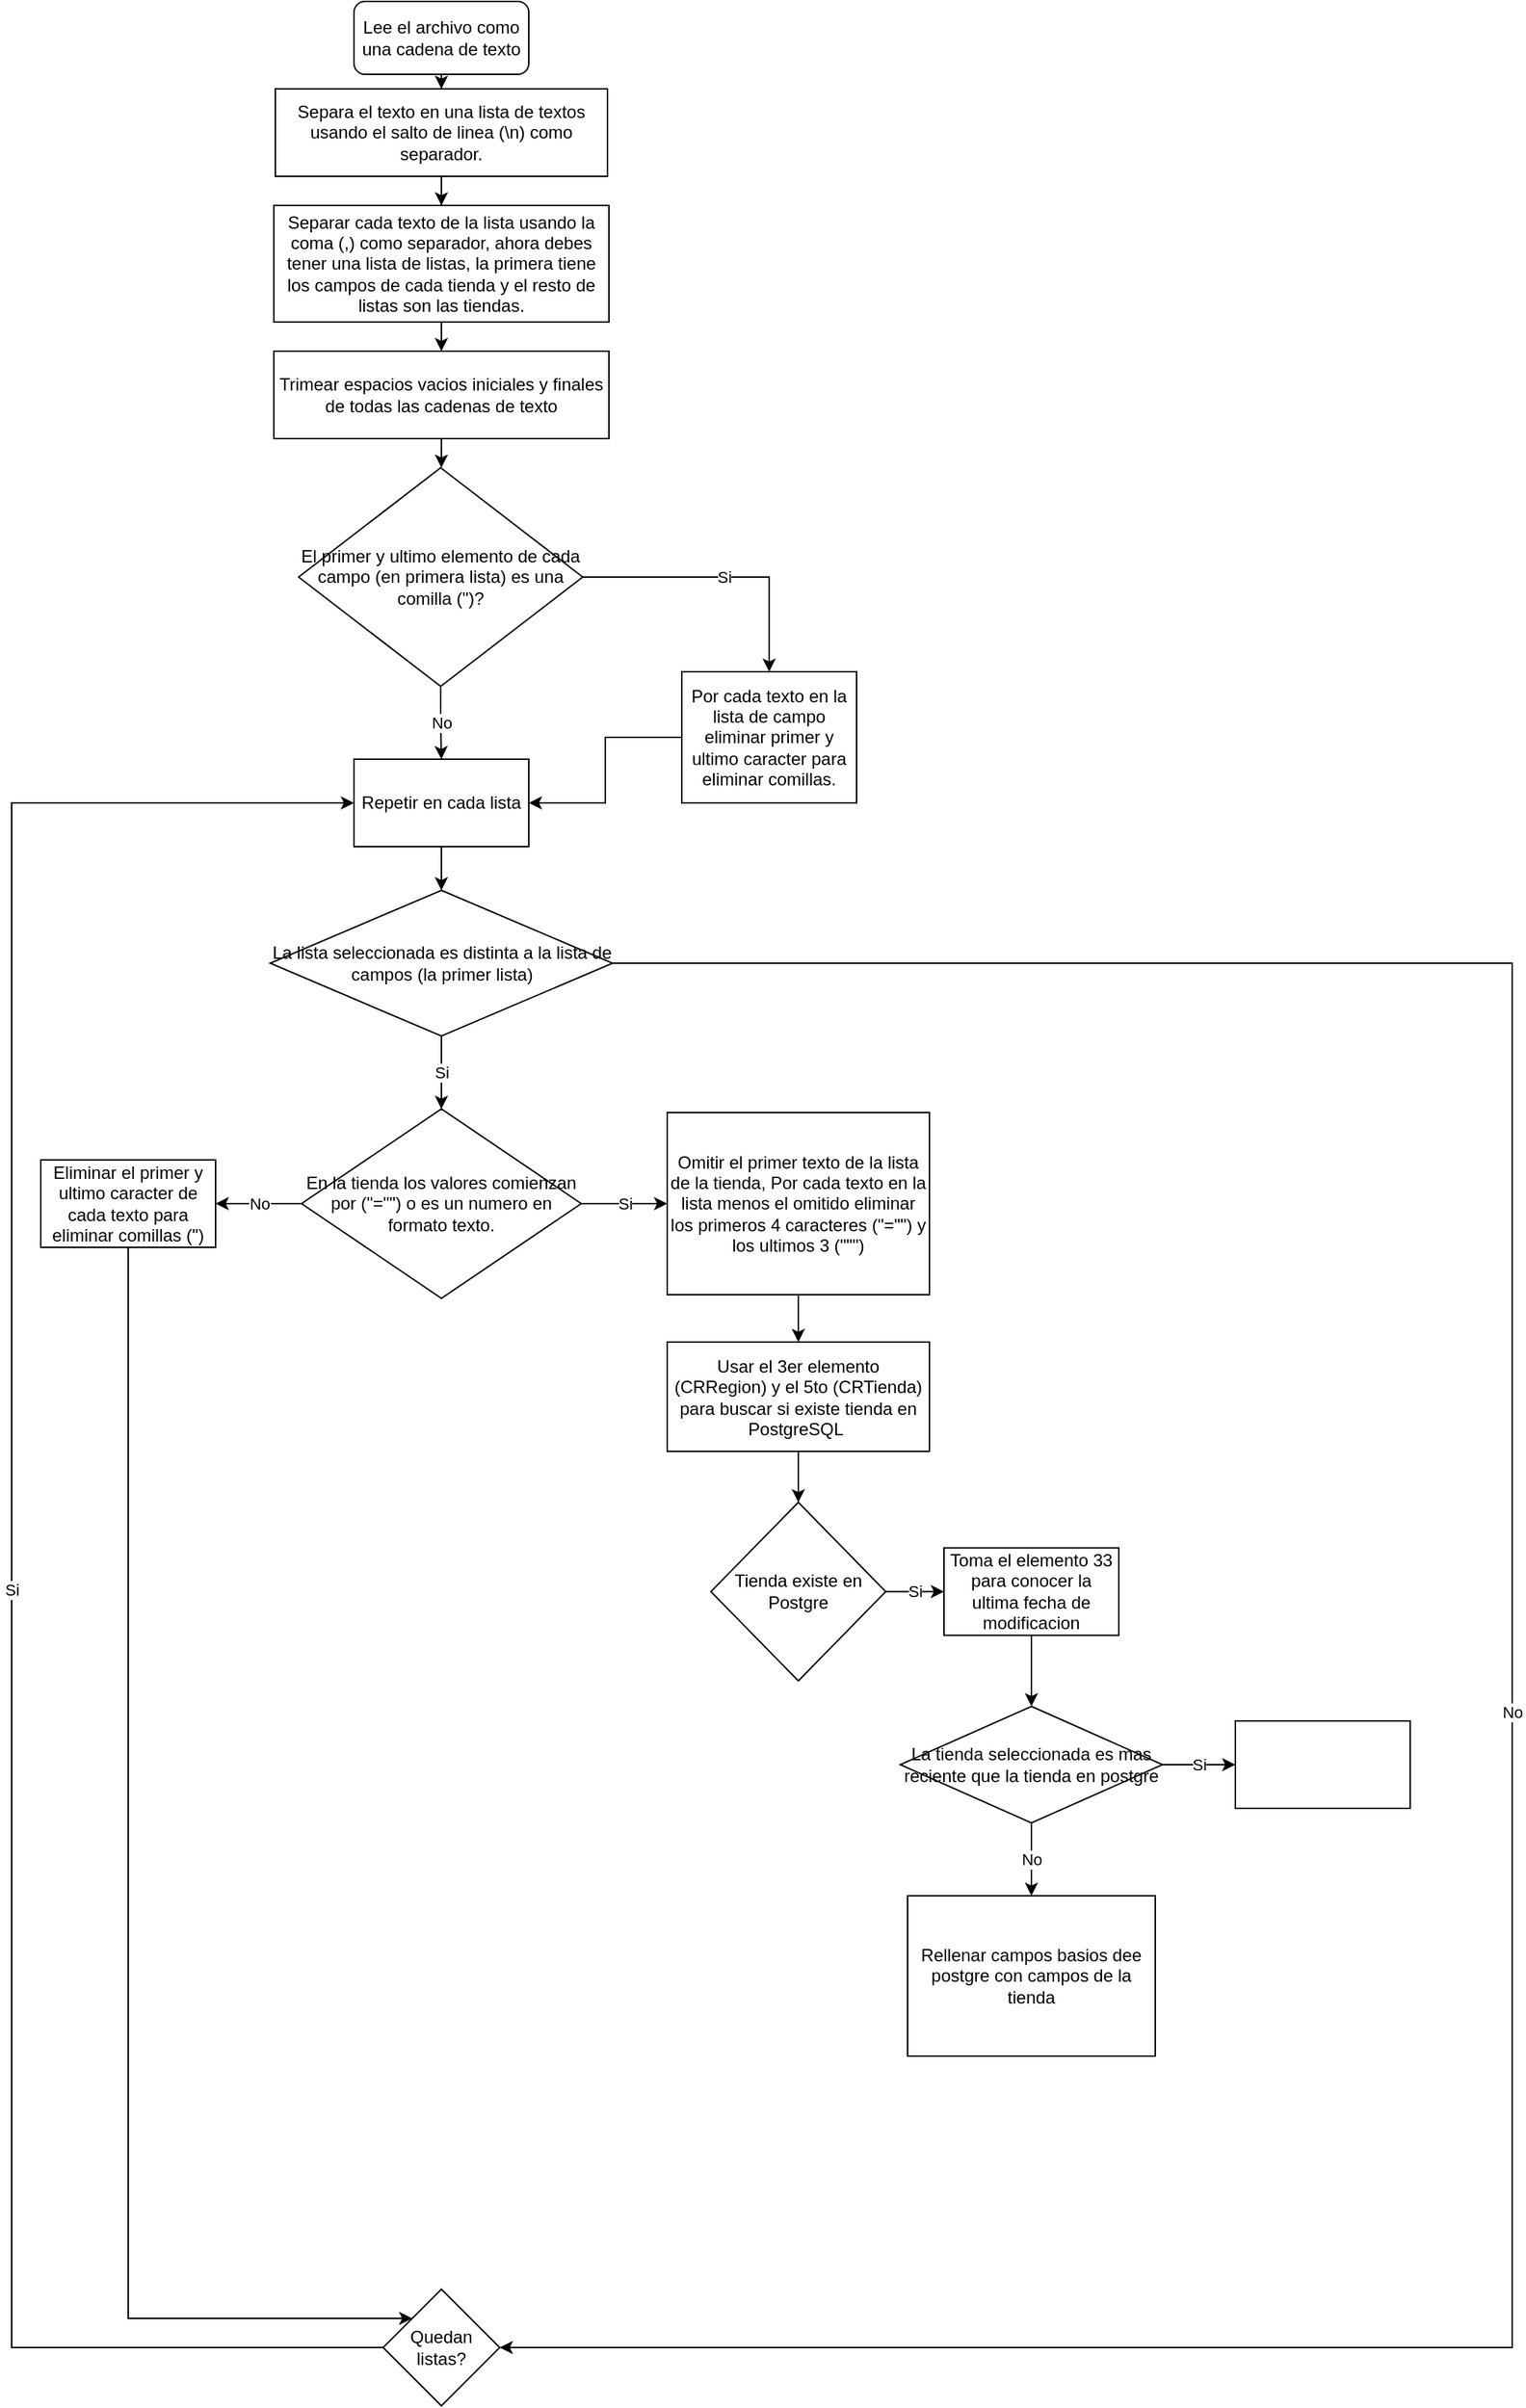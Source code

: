 <mxfile version="25.0.3">
  <diagram name="Page-1" id="QiGNwmnF0ydiQjV3WvcA">
    <mxGraphModel dx="775" dy="399" grid="1" gridSize="10" guides="1" tooltips="1" connect="1" arrows="1" fold="1" page="1" pageScale="1" pageWidth="850" pageHeight="1100" math="0" shadow="0">
      <root>
        <mxCell id="0" />
        <mxCell id="1" parent="0" />
        <mxCell id="hOekY8qDoX06iNIJRlEA-7" style="edgeStyle=orthogonalEdgeStyle;rounded=0;orthogonalLoop=1;jettySize=auto;html=1;entryX=0.5;entryY=0;entryDx=0;entryDy=0;" edge="1" parent="1" source="hOekY8qDoX06iNIJRlEA-1" target="hOekY8qDoX06iNIJRlEA-6">
          <mxGeometry relative="1" as="geometry" />
        </mxCell>
        <mxCell id="hOekY8qDoX06iNIJRlEA-1" value="Lee el archivo como una cadena de texto" style="rounded=1;whiteSpace=wrap;html=1;" vertex="1" parent="1">
          <mxGeometry x="365" y="10" width="120" height="50" as="geometry" />
        </mxCell>
        <mxCell id="hOekY8qDoX06iNIJRlEA-44" value="No" style="edgeStyle=orthogonalEdgeStyle;rounded=0;orthogonalLoop=1;jettySize=auto;html=1;entryX=1;entryY=0.5;entryDx=0;entryDy=0;" edge="1" parent="1" source="hOekY8qDoX06iNIJRlEA-4" target="hOekY8qDoX06iNIJRlEA-43">
          <mxGeometry relative="1" as="geometry" />
        </mxCell>
        <mxCell id="hOekY8qDoX06iNIJRlEA-58" value="Si" style="edgeStyle=orthogonalEdgeStyle;rounded=0;orthogonalLoop=1;jettySize=auto;html=1;entryX=0;entryY=0.5;entryDx=0;entryDy=0;" edge="1" parent="1" source="hOekY8qDoX06iNIJRlEA-4" target="hOekY8qDoX06iNIJRlEA-22">
          <mxGeometry relative="1" as="geometry" />
        </mxCell>
        <mxCell id="hOekY8qDoX06iNIJRlEA-4" value="En la tienda los valores comienzan por (&quot;=&quot;&quot;) o es un numero en formato texto." style="rhombus;whiteSpace=wrap;html=1;" vertex="1" parent="1">
          <mxGeometry x="329" y="770" width="192" height="130" as="geometry" />
        </mxCell>
        <mxCell id="hOekY8qDoX06iNIJRlEA-10" style="edgeStyle=orthogonalEdgeStyle;rounded=0;orthogonalLoop=1;jettySize=auto;html=1;entryX=0.5;entryY=0;entryDx=0;entryDy=0;" edge="1" parent="1" source="hOekY8qDoX06iNIJRlEA-6" target="hOekY8qDoX06iNIJRlEA-9">
          <mxGeometry relative="1" as="geometry" />
        </mxCell>
        <mxCell id="hOekY8qDoX06iNIJRlEA-6" value="Separa el texto en una lista de textos usando el salto de linea (\n) como separador." style="rounded=0;whiteSpace=wrap;html=1;" vertex="1" parent="1">
          <mxGeometry x="311" y="70" width="228" height="60" as="geometry" />
        </mxCell>
        <mxCell id="hOekY8qDoX06iNIJRlEA-12" style="edgeStyle=orthogonalEdgeStyle;rounded=0;orthogonalLoop=1;jettySize=auto;html=1;entryX=0.5;entryY=0;entryDx=0;entryDy=0;" edge="1" parent="1" source="hOekY8qDoX06iNIJRlEA-9" target="hOekY8qDoX06iNIJRlEA-11">
          <mxGeometry relative="1" as="geometry" />
        </mxCell>
        <mxCell id="hOekY8qDoX06iNIJRlEA-9" value="Separar cada texto de la lista usando la coma (,) como separador, ahora debes tener una lista de listas, la primera tiene los campos de cada tienda y el resto de listas son las tiendas." style="rounded=0;whiteSpace=wrap;html=1;" vertex="1" parent="1">
          <mxGeometry x="310" y="150" width="230" height="80" as="geometry" />
        </mxCell>
        <mxCell id="hOekY8qDoX06iNIJRlEA-16" style="edgeStyle=orthogonalEdgeStyle;rounded=0;orthogonalLoop=1;jettySize=auto;html=1;entryX=0.5;entryY=0;entryDx=0;entryDy=0;" edge="1" parent="1" source="hOekY8qDoX06iNIJRlEA-11" target="hOekY8qDoX06iNIJRlEA-14">
          <mxGeometry relative="1" as="geometry" />
        </mxCell>
        <mxCell id="hOekY8qDoX06iNIJRlEA-11" value="Trimear espacios vacios iniciales y finales de todas las cadenas de texto" style="rounded=0;whiteSpace=wrap;html=1;" vertex="1" parent="1">
          <mxGeometry x="310" y="250" width="230" height="60" as="geometry" />
        </mxCell>
        <mxCell id="hOekY8qDoX06iNIJRlEA-18" value="Si" style="edgeStyle=orthogonalEdgeStyle;rounded=0;orthogonalLoop=1;jettySize=auto;html=1;entryX=0.5;entryY=0;entryDx=0;entryDy=0;" edge="1" parent="1" source="hOekY8qDoX06iNIJRlEA-14" target="hOekY8qDoX06iNIJRlEA-17">
          <mxGeometry relative="1" as="geometry" />
        </mxCell>
        <mxCell id="hOekY8qDoX06iNIJRlEA-37" value="No" style="edgeStyle=orthogonalEdgeStyle;rounded=0;orthogonalLoop=1;jettySize=auto;html=1;entryX=0.5;entryY=0;entryDx=0;entryDy=0;" edge="1" parent="1" source="hOekY8qDoX06iNIJRlEA-14" target="hOekY8qDoX06iNIJRlEA-25">
          <mxGeometry relative="1" as="geometry" />
        </mxCell>
        <mxCell id="hOekY8qDoX06iNIJRlEA-14" value="El primer y ultimo elemento de cada campo (en primera lista) es una comilla (&quot;)?" style="rhombus;whiteSpace=wrap;html=1;" vertex="1" parent="1">
          <mxGeometry x="327" y="330" width="195" height="150" as="geometry" />
        </mxCell>
        <mxCell id="hOekY8qDoX06iNIJRlEA-38" style="edgeStyle=orthogonalEdgeStyle;rounded=0;orthogonalLoop=1;jettySize=auto;html=1;entryX=1;entryY=0.5;entryDx=0;entryDy=0;" edge="1" parent="1" source="hOekY8qDoX06iNIJRlEA-17" target="hOekY8qDoX06iNIJRlEA-25">
          <mxGeometry relative="1" as="geometry" />
        </mxCell>
        <mxCell id="hOekY8qDoX06iNIJRlEA-17" value="Por cada texto en la lista de campo eliminar primer y ultimo caracter para eliminar comillas." style="rounded=0;whiteSpace=wrap;html=1;" vertex="1" parent="1">
          <mxGeometry x="590" y="470" width="120" height="90" as="geometry" />
        </mxCell>
        <mxCell id="hOekY8qDoX06iNIJRlEA-59" style="edgeStyle=orthogonalEdgeStyle;rounded=0;orthogonalLoop=1;jettySize=auto;html=1;entryX=0.5;entryY=0;entryDx=0;entryDy=0;" edge="1" parent="1" source="hOekY8qDoX06iNIJRlEA-22" target="hOekY8qDoX06iNIJRlEA-56">
          <mxGeometry relative="1" as="geometry" />
        </mxCell>
        <mxCell id="hOekY8qDoX06iNIJRlEA-22" value="Omitir el primer texto de la lista de la tienda, Por cada texto en la lista menos el omitido eliminar los primeros 4 caracteres (&quot;=&quot;&quot;) y los ultimos 3 (&quot;&quot;&quot;)" style="rounded=0;whiteSpace=wrap;html=1;" vertex="1" parent="1">
          <mxGeometry x="580" y="772.5" width="180" height="125" as="geometry" />
        </mxCell>
        <mxCell id="hOekY8qDoX06iNIJRlEA-27" value="" style="edgeStyle=orthogonalEdgeStyle;rounded=0;orthogonalLoop=1;jettySize=auto;html=1;" edge="1" parent="1" source="hOekY8qDoX06iNIJRlEA-25" target="hOekY8qDoX06iNIJRlEA-26">
          <mxGeometry relative="1" as="geometry" />
        </mxCell>
        <mxCell id="hOekY8qDoX06iNIJRlEA-25" value="Repetir en cada lista" style="rounded=0;whiteSpace=wrap;html=1;" vertex="1" parent="1">
          <mxGeometry x="365" y="530" width="120" height="60" as="geometry" />
        </mxCell>
        <mxCell id="hOekY8qDoX06iNIJRlEA-28" value="Si" style="edgeStyle=orthogonalEdgeStyle;rounded=0;orthogonalLoop=1;jettySize=auto;html=1;entryX=0.5;entryY=0;entryDx=0;entryDy=0;" edge="1" parent="1" source="hOekY8qDoX06iNIJRlEA-26" target="hOekY8qDoX06iNIJRlEA-4">
          <mxGeometry relative="1" as="geometry" />
        </mxCell>
        <mxCell id="hOekY8qDoX06iNIJRlEA-26" value="La lista seleccionada es distinta a la lista de campos (la primer lista)" style="rhombus;whiteSpace=wrap;html=1;rounded=0;" vertex="1" parent="1">
          <mxGeometry x="307.5" y="620" width="235" height="100" as="geometry" />
        </mxCell>
        <mxCell id="hOekY8qDoX06iNIJRlEA-46" value="Si" style="edgeStyle=orthogonalEdgeStyle;rounded=0;orthogonalLoop=1;jettySize=auto;html=1;entryX=0;entryY=0.5;entryDx=0;entryDy=0;" edge="1" parent="1" source="hOekY8qDoX06iNIJRlEA-31" target="hOekY8qDoX06iNIJRlEA-25">
          <mxGeometry relative="1" as="geometry">
            <mxPoint x="140" y="700" as="targetPoint" />
            <Array as="points">
              <mxPoint x="130" y="1620" />
              <mxPoint x="130" y="560" />
            </Array>
          </mxGeometry>
        </mxCell>
        <mxCell id="hOekY8qDoX06iNIJRlEA-31" value="Quedan listas?" style="rhombus;whiteSpace=wrap;html=1;rounded=0;" vertex="1" parent="1">
          <mxGeometry x="385" y="1580" width="80" height="80" as="geometry" />
        </mxCell>
        <mxCell id="hOekY8qDoX06iNIJRlEA-40" value="No" style="edgeStyle=orthogonalEdgeStyle;rounded=0;orthogonalLoop=1;jettySize=auto;html=1;entryX=1;entryY=0.5;entryDx=0;entryDy=0;" edge="1" parent="1" source="hOekY8qDoX06iNIJRlEA-26" target="hOekY8qDoX06iNIJRlEA-31">
          <mxGeometry relative="1" as="geometry">
            <Array as="points">
              <mxPoint x="1160" y="670" />
              <mxPoint x="1160" y="1620" />
            </Array>
          </mxGeometry>
        </mxCell>
        <mxCell id="hOekY8qDoX06iNIJRlEA-45" style="edgeStyle=orthogonalEdgeStyle;rounded=0;orthogonalLoop=1;jettySize=auto;html=1;entryX=0;entryY=0;entryDx=0;entryDy=0;" edge="1" parent="1" source="hOekY8qDoX06iNIJRlEA-43" target="hOekY8qDoX06iNIJRlEA-31">
          <mxGeometry relative="1" as="geometry">
            <Array as="points">
              <mxPoint x="210" y="1600" />
            </Array>
          </mxGeometry>
        </mxCell>
        <mxCell id="hOekY8qDoX06iNIJRlEA-43" value="Eliminar el primer y ultimo caracter de cada texto para eliminar comillas (&quot;)" style="rounded=0;whiteSpace=wrap;html=1;" vertex="1" parent="1">
          <mxGeometry x="150" y="805" width="120" height="60" as="geometry" />
        </mxCell>
        <mxCell id="hOekY8qDoX06iNIJRlEA-61" value="" style="edgeStyle=orthogonalEdgeStyle;rounded=0;orthogonalLoop=1;jettySize=auto;html=1;" edge="1" parent="1" source="hOekY8qDoX06iNIJRlEA-56" target="hOekY8qDoX06iNIJRlEA-60">
          <mxGeometry relative="1" as="geometry" />
        </mxCell>
        <mxCell id="hOekY8qDoX06iNIJRlEA-56" value="Usar el 3er elemento (CRRegion) y el 5to (CRTienda) para buscar si existe tienda en PostgreSQL&amp;nbsp;" style="whiteSpace=wrap;html=1;" vertex="1" parent="1">
          <mxGeometry x="580" y="930" width="180" height="75" as="geometry" />
        </mxCell>
        <mxCell id="hOekY8qDoX06iNIJRlEA-65" value="Si" style="edgeStyle=orthogonalEdgeStyle;rounded=0;orthogonalLoop=1;jettySize=auto;html=1;" edge="1" parent="1" source="hOekY8qDoX06iNIJRlEA-60" target="hOekY8qDoX06iNIJRlEA-64">
          <mxGeometry relative="1" as="geometry" />
        </mxCell>
        <mxCell id="hOekY8qDoX06iNIJRlEA-60" value="Tienda existe en Postgre" style="rhombus;whiteSpace=wrap;html=1;" vertex="1" parent="1">
          <mxGeometry x="610" y="1040" width="120" height="122.5" as="geometry" />
        </mxCell>
        <mxCell id="hOekY8qDoX06iNIJRlEA-67" value="" style="edgeStyle=orthogonalEdgeStyle;rounded=0;orthogonalLoop=1;jettySize=auto;html=1;" edge="1" parent="1" source="hOekY8qDoX06iNIJRlEA-64" target="hOekY8qDoX06iNIJRlEA-66">
          <mxGeometry relative="1" as="geometry" />
        </mxCell>
        <mxCell id="hOekY8qDoX06iNIJRlEA-64" value="Toma el elemento 33 para conocer la ultima fecha de modificacion" style="whiteSpace=wrap;html=1;" vertex="1" parent="1">
          <mxGeometry x="770" y="1071.25" width="120" height="60" as="geometry" />
        </mxCell>
        <mxCell id="hOekY8qDoX06iNIJRlEA-69" value="Si" style="edgeStyle=orthogonalEdgeStyle;rounded=0;orthogonalLoop=1;jettySize=auto;html=1;" edge="1" parent="1" source="hOekY8qDoX06iNIJRlEA-66" target="hOekY8qDoX06iNIJRlEA-68">
          <mxGeometry relative="1" as="geometry" />
        </mxCell>
        <mxCell id="hOekY8qDoX06iNIJRlEA-71" value="No" style="edgeStyle=orthogonalEdgeStyle;rounded=0;orthogonalLoop=1;jettySize=auto;html=1;" edge="1" parent="1" source="hOekY8qDoX06iNIJRlEA-66" target="hOekY8qDoX06iNIJRlEA-70">
          <mxGeometry relative="1" as="geometry" />
        </mxCell>
        <mxCell id="hOekY8qDoX06iNIJRlEA-66" value="La tienda seleccionada es mas reciente que la tienda en postgre" style="rhombus;whiteSpace=wrap;html=1;" vertex="1" parent="1">
          <mxGeometry x="740" y="1180" width="180" height="80" as="geometry" />
        </mxCell>
        <mxCell id="hOekY8qDoX06iNIJRlEA-68" value="" style="whiteSpace=wrap;html=1;" vertex="1" parent="1">
          <mxGeometry x="970" y="1190" width="120" height="60" as="geometry" />
        </mxCell>
        <mxCell id="hOekY8qDoX06iNIJRlEA-70" value="Rellenar campos basios dee postgre con campos de la tienda" style="whiteSpace=wrap;html=1;" vertex="1" parent="1">
          <mxGeometry x="745" y="1310" width="170" height="110" as="geometry" />
        </mxCell>
      </root>
    </mxGraphModel>
  </diagram>
</mxfile>
